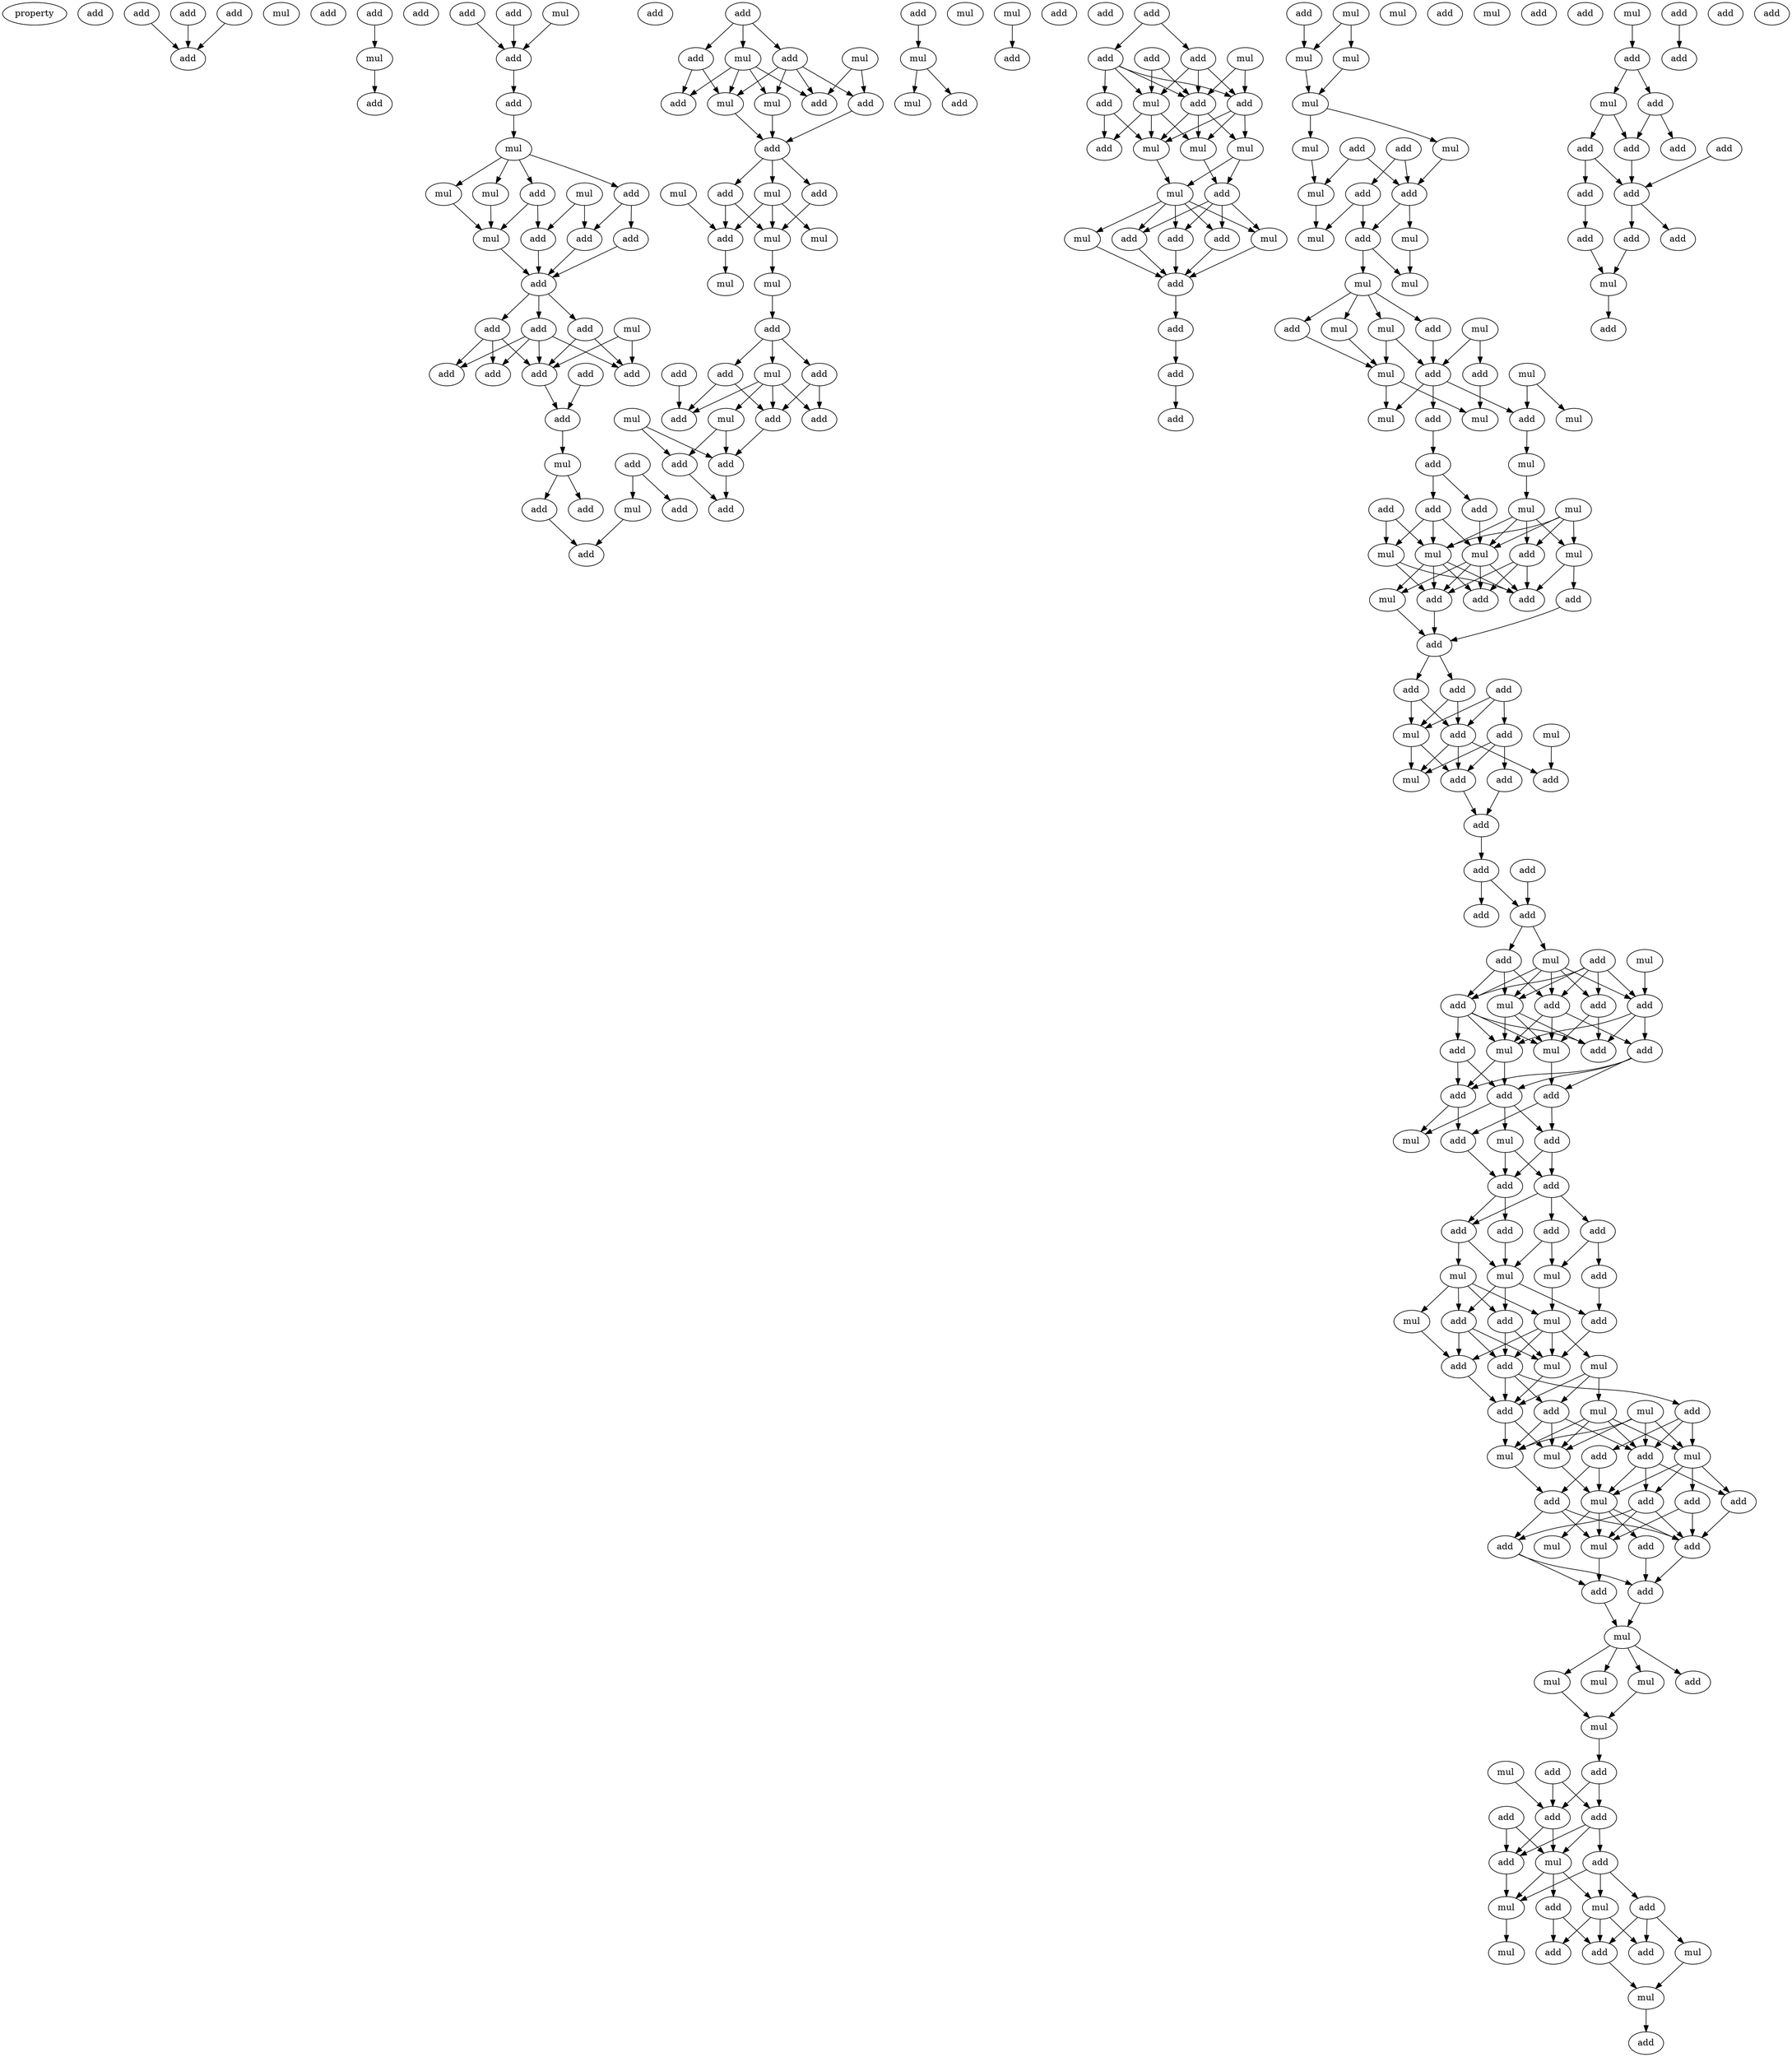 digraph {
    node [fontcolor=black]
    property [mul=2,lf=1.1]
    0 [ label = add ];
    1 [ label = add ];
    2 [ label = add ];
    3 [ label = mul ];
    4 [ label = add ];
    5 [ label = add ];
    6 [ label = add ];
    7 [ label = add ];
    8 [ label = add ];
    9 [ label = mul ];
    10 [ label = add ];
    11 [ label = add ];
    12 [ label = add ];
    13 [ label = add ];
    14 [ label = mul ];
    15 [ label = add ];
    16 [ label = add ];
    17 [ label = mul ];
    18 [ label = add ];
    19 [ label = mul ];
    20 [ label = mul ];
    21 [ label = mul ];
    22 [ label = add ];
    23 [ label = add ];
    24 [ label = mul ];
    25 [ label = add ];
    26 [ label = add ];
    27 [ label = add ];
    28 [ label = mul ];
    29 [ label = add ];
    30 [ label = add ];
    31 [ label = add ];
    32 [ label = add ];
    33 [ label = add ];
    34 [ label = add ];
    35 [ label = add ];
    36 [ label = add ];
    37 [ label = add ];
    38 [ label = add ];
    39 [ label = mul ];
    40 [ label = add ];
    41 [ label = add ];
    42 [ label = add ];
    43 [ label = mul ];
    44 [ label = add ];
    45 [ label = add ];
    46 [ label = mul ];
    47 [ label = mul ];
    48 [ label = add ];
    49 [ label = add ];
    50 [ label = mul ];
    51 [ label = mul ];
    52 [ label = add ];
    53 [ label = add ];
    54 [ label = add ];
    55 [ label = add ];
    56 [ label = add ];
    57 [ label = add ];
    58 [ label = mul ];
    59 [ label = mul ];
    60 [ label = add ];
    61 [ label = mul ];
    62 [ label = mul ];
    63 [ label = mul ];
    64 [ label = mul ];
    65 [ label = add ];
    66 [ label = mul ];
    67 [ label = add ];
    68 [ label = add ];
    69 [ label = add ];
    70 [ label = mul ];
    71 [ label = add ];
    72 [ label = add ];
    73 [ label = mul ];
    74 [ label = add ];
    75 [ label = add ];
    76 [ label = add ];
    77 [ label = add ];
    78 [ label = add ];
    79 [ label = mul ];
    80 [ label = mul ];
    81 [ label = mul ];
    82 [ label = add ];
    83 [ label = mul ];
    84 [ label = add ];
    85 [ label = add ];
    86 [ label = add ];
    87 [ label = add ];
    88 [ label = mul ];
    89 [ label = add ];
    90 [ label = add ];
    91 [ label = add ];
    92 [ label = mul ];
    93 [ label = add ];
    94 [ label = add ];
    95 [ label = add ];
    96 [ label = add ];
    97 [ label = mul ];
    98 [ label = mul ];
    99 [ label = mul ];
    100 [ label = add ];
    101 [ label = mul ];
    102 [ label = mul ];
    103 [ label = add ];
    104 [ label = add ];
    105 [ label = add ];
    106 [ label = mul ];
    107 [ label = add ];
    108 [ label = add ];
    109 [ label = add ];
    110 [ label = mul ];
    111 [ label = add ];
    112 [ label = mul ];
    113 [ label = add ];
    114 [ label = mul ];
    115 [ label = mul ];
    116 [ label = mul ];
    117 [ label = mul ];
    118 [ label = add ];
    119 [ label = mul ];
    120 [ label = add ];
    121 [ label = add ];
    122 [ label = mul ];
    123 [ label = add ];
    124 [ label = mul ];
    125 [ label = mul ];
    126 [ label = add ];
    127 [ label = mul ];
    128 [ label = mul ];
    129 [ label = mul ];
    130 [ label = add ];
    131 [ label = mul ];
    132 [ label = mul ];
    133 [ label = add ];
    134 [ label = add ];
    135 [ label = mul ];
    136 [ label = mul ];
    137 [ label = add ];
    138 [ label = mul ];
    139 [ label = mul ];
    140 [ label = add ];
    141 [ label = add ];
    142 [ label = mul ];
    143 [ label = add ];
    144 [ label = mul ];
    145 [ label = add ];
    146 [ label = add ];
    147 [ label = mul ];
    148 [ label = mul ];
    149 [ label = add ];
    150 [ label = add ];
    151 [ label = mul ];
    152 [ label = mul ];
    153 [ label = mul ];
    154 [ label = mul ];
    155 [ label = add ];
    156 [ label = add ];
    157 [ label = add ];
    158 [ label = add ];
    159 [ label = mul ];
    160 [ label = add ];
    161 [ label = add ];
    162 [ label = add ];
    163 [ label = add ];
    164 [ label = add ];
    165 [ label = add ];
    166 [ label = mul ];
    167 [ label = mul ];
    168 [ label = add ];
    169 [ label = add ];
    170 [ label = add ];
    171 [ label = add ];
    172 [ label = mul ];
    173 [ label = add ];
    174 [ label = add ];
    175 [ label = add ];
    176 [ label = mul ];
    177 [ label = add ];
    178 [ label = add ];
    179 [ label = mul ];
    180 [ label = add ];
    181 [ label = add ];
    182 [ label = mul ];
    183 [ label = add ];
    184 [ label = mul ];
    185 [ label = add ];
    186 [ label = add ];
    187 [ label = add ];
    188 [ label = mul ];
    189 [ label = add ];
    190 [ label = add ];
    191 [ label = add ];
    192 [ label = mul ];
    193 [ label = add ];
    194 [ label = add ];
    195 [ label = add ];
    196 [ label = mul ];
    197 [ label = add ];
    198 [ label = mul ];
    199 [ label = add ];
    200 [ label = add ];
    201 [ label = add ];
    202 [ label = add ];
    203 [ label = add ];
    204 [ label = add ];
    205 [ label = add ];
    206 [ label = mul ];
    207 [ label = add ];
    208 [ label = mul ];
    209 [ label = mul ];
    210 [ label = add ];
    211 [ label = add ];
    212 [ label = add ];
    213 [ label = mul ];
    214 [ label = mul ];
    215 [ label = mul ];
    216 [ label = add ];
    217 [ label = add ];
    218 [ label = mul ];
    219 [ label = mul ];
    220 [ label = add ];
    221 [ label = add ];
    222 [ label = mul ];
    223 [ label = add ];
    224 [ label = mul ];
    225 [ label = add ];
    226 [ label = mul ];
    227 [ label = add ];
    228 [ label = mul ];
    229 [ label = add ];
    230 [ label = add ];
    231 [ label = add ];
    232 [ label = mul ];
    233 [ label = add ];
    234 [ label = add ];
    235 [ label = mul ];
    236 [ label = add ];
    237 [ label = add ];
    238 [ label = mul ];
    239 [ label = add ];
    240 [ label = add ];
    241 [ label = mul ];
    242 [ label = mul ];
    243 [ label = mul ];
    244 [ label = mul ];
    245 [ label = add ];
    246 [ label = mul ];
    247 [ label = add ];
    248 [ label = add ];
    249 [ label = mul ];
    250 [ label = add ];
    251 [ label = add ];
    252 [ label = add ];
    253 [ label = add ];
    254 [ label = add ];
    255 [ label = add ];
    256 [ label = mul ];
    257 [ label = mul ];
    258 [ label = add ];
    259 [ label = add ];
    260 [ label = mul ];
    261 [ label = mul ];
    262 [ label = add ];
    263 [ label = add ];
    264 [ label = mul ];
    265 [ label = add ];
    266 [ label = mul ];
    267 [ label = add ];
    268 [ label = add ];
    269 [ label = mul ];
    270 [ label = add ];
    271 [ label = mul ];
    272 [ label = add ];
    273 [ label = add ];
    274 [ label = add ];
    275 [ label = add ];
    276 [ label = add ];
    277 [ label = add ];
    278 [ label = add ];
    279 [ label = add ];
    280 [ label = add ];
    281 [ label = add ];
    282 [ label = add ];
    283 [ label = add ];
    284 [ label = mul ];
    285 [ label = add ];
    286 [ label = add ];
    287 [ label = add ];
    1 -> 5 [ name = 0 ];
    2 -> 5 [ name = 1 ];
    4 -> 5 [ name = 2 ];
    7 -> 9 [ name = 3 ];
    9 -> 10 [ name = 4 ];
    11 -> 15 [ name = 5 ];
    12 -> 15 [ name = 6 ];
    14 -> 15 [ name = 7 ];
    15 -> 16 [ name = 8 ];
    16 -> 17 [ name = 9 ];
    17 -> 18 [ name = 10 ];
    17 -> 19 [ name = 11 ];
    17 -> 21 [ name = 12 ];
    17 -> 22 [ name = 13 ];
    18 -> 25 [ name = 14 ];
    18 -> 26 [ name = 15 ];
    19 -> 24 [ name = 16 ];
    20 -> 23 [ name = 17 ];
    20 -> 25 [ name = 18 ];
    21 -> 24 [ name = 19 ];
    22 -> 23 [ name = 20 ];
    22 -> 24 [ name = 21 ];
    23 -> 27 [ name = 22 ];
    24 -> 27 [ name = 23 ];
    25 -> 27 [ name = 24 ];
    26 -> 27 [ name = 25 ];
    27 -> 29 [ name = 26 ];
    27 -> 30 [ name = 27 ];
    27 -> 31 [ name = 28 ];
    28 -> 32 [ name = 29 ];
    28 -> 34 [ name = 30 ];
    29 -> 32 [ name = 31 ];
    29 -> 33 [ name = 32 ];
    29 -> 34 [ name = 33 ];
    29 -> 35 [ name = 34 ];
    30 -> 33 [ name = 35 ];
    30 -> 34 [ name = 36 ];
    30 -> 35 [ name = 37 ];
    31 -> 32 [ name = 38 ];
    31 -> 34 [ name = 39 ];
    34 -> 37 [ name = 40 ];
    36 -> 37 [ name = 41 ];
    37 -> 39 [ name = 42 ];
    38 -> 42 [ name = 43 ];
    38 -> 43 [ name = 44 ];
    39 -> 40 [ name = 45 ];
    39 -> 41 [ name = 46 ];
    40 -> 44 [ name = 47 ];
    43 -> 44 [ name = 48 ];
    45 -> 47 [ name = 49 ];
    45 -> 48 [ name = 50 ];
    45 -> 49 [ name = 51 ];
    46 -> 52 [ name = 52 ];
    46 -> 54 [ name = 53 ];
    47 -> 50 [ name = 54 ];
    47 -> 51 [ name = 55 ];
    47 -> 53 [ name = 56 ];
    47 -> 54 [ name = 57 ];
    48 -> 50 [ name = 58 ];
    48 -> 51 [ name = 59 ];
    48 -> 52 [ name = 60 ];
    48 -> 54 [ name = 61 ];
    49 -> 51 [ name = 62 ];
    49 -> 53 [ name = 63 ];
    50 -> 55 [ name = 64 ];
    51 -> 55 [ name = 65 ];
    52 -> 55 [ name = 66 ];
    55 -> 56 [ name = 67 ];
    55 -> 57 [ name = 68 ];
    55 -> 59 [ name = 69 ];
    56 -> 62 [ name = 70 ];
    57 -> 60 [ name = 71 ];
    57 -> 62 [ name = 72 ];
    58 -> 60 [ name = 73 ];
    59 -> 60 [ name = 74 ];
    59 -> 61 [ name = 75 ];
    59 -> 62 [ name = 76 ];
    60 -> 63 [ name = 77 ];
    62 -> 64 [ name = 78 ];
    64 -> 65 [ name = 79 ];
    65 -> 66 [ name = 80 ];
    65 -> 67 [ name = 81 ];
    65 -> 69 [ name = 82 ];
    66 -> 70 [ name = 83 ];
    66 -> 71 [ name = 84 ];
    66 -> 72 [ name = 85 ];
    66 -> 74 [ name = 86 ];
    67 -> 71 [ name = 87 ];
    67 -> 74 [ name = 88 ];
    68 -> 74 [ name = 89 ];
    69 -> 71 [ name = 90 ];
    69 -> 72 [ name = 91 ];
    70 -> 75 [ name = 92 ];
    70 -> 76 [ name = 93 ];
    71 -> 76 [ name = 94 ];
    73 -> 75 [ name = 95 ];
    73 -> 76 [ name = 96 ];
    75 -> 77 [ name = 97 ];
    76 -> 77 [ name = 98 ];
    78 -> 80 [ name = 99 ];
    80 -> 81 [ name = 100 ];
    80 -> 82 [ name = 101 ];
    83 -> 84 [ name = 102 ];
    87 -> 89 [ name = 103 ];
    87 -> 91 [ name = 104 ];
    88 -> 94 [ name = 105 ];
    88 -> 95 [ name = 106 ];
    89 -> 92 [ name = 107 ];
    89 -> 94 [ name = 108 ];
    89 -> 95 [ name = 109 ];
    90 -> 92 [ name = 110 ];
    90 -> 95 [ name = 111 ];
    91 -> 92 [ name = 112 ];
    91 -> 93 [ name = 113 ];
    91 -> 94 [ name = 114 ];
    91 -> 95 [ name = 115 ];
    92 -> 96 [ name = 116 ];
    92 -> 97 [ name = 117 ];
    92 -> 98 [ name = 118 ];
    93 -> 96 [ name = 119 ];
    93 -> 97 [ name = 120 ];
    94 -> 97 [ name = 121 ];
    94 -> 98 [ name = 122 ];
    94 -> 99 [ name = 123 ];
    95 -> 97 [ name = 124 ];
    95 -> 98 [ name = 125 ];
    95 -> 99 [ name = 126 ];
    97 -> 101 [ name = 127 ];
    98 -> 100 [ name = 128 ];
    99 -> 100 [ name = 129 ];
    99 -> 101 [ name = 130 ];
    100 -> 103 [ name = 131 ];
    100 -> 104 [ name = 132 ];
    100 -> 105 [ name = 133 ];
    100 -> 106 [ name = 134 ];
    101 -> 102 [ name = 135 ];
    101 -> 103 [ name = 136 ];
    101 -> 104 [ name = 137 ];
    101 -> 105 [ name = 138 ];
    101 -> 106 [ name = 139 ];
    102 -> 107 [ name = 140 ];
    103 -> 107 [ name = 141 ];
    104 -> 107 [ name = 142 ];
    105 -> 107 [ name = 143 ];
    106 -> 107 [ name = 144 ];
    107 -> 108 [ name = 145 ];
    108 -> 111 [ name = 146 ];
    109 -> 114 [ name = 147 ];
    110 -> 114 [ name = 148 ];
    110 -> 115 [ name = 149 ];
    111 -> 113 [ name = 150 ];
    114 -> 116 [ name = 151 ];
    115 -> 116 [ name = 152 ];
    116 -> 117 [ name = 153 ];
    116 -> 119 [ name = 154 ];
    117 -> 122 [ name = 155 ];
    118 -> 121 [ name = 156 ];
    118 -> 123 [ name = 157 ];
    119 -> 121 [ name = 158 ];
    120 -> 121 [ name = 159 ];
    120 -> 122 [ name = 160 ];
    121 -> 125 [ name = 161 ];
    121 -> 126 [ name = 162 ];
    122 -> 124 [ name = 163 ];
    123 -> 124 [ name = 164 ];
    123 -> 126 [ name = 165 ];
    125 -> 127 [ name = 166 ];
    126 -> 127 [ name = 167 ];
    126 -> 128 [ name = 168 ];
    128 -> 130 [ name = 169 ];
    128 -> 131 [ name = 170 ];
    128 -> 132 [ name = 171 ];
    128 -> 133 [ name = 172 ];
    129 -> 134 [ name = 173 ];
    129 -> 137 [ name = 174 ];
    130 -> 136 [ name = 175 ];
    131 -> 136 [ name = 176 ];
    131 -> 137 [ name = 177 ];
    132 -> 136 [ name = 178 ];
    133 -> 137 [ name = 179 ];
    134 -> 138 [ name = 180 ];
    135 -> 141 [ name = 181 ];
    135 -> 142 [ name = 182 ];
    136 -> 138 [ name = 183 ];
    136 -> 139 [ name = 184 ];
    137 -> 139 [ name = 185 ];
    137 -> 140 [ name = 186 ];
    137 -> 141 [ name = 187 ];
    140 -> 143 [ name = 188 ];
    141 -> 144 [ name = 189 ];
    143 -> 145 [ name = 190 ];
    143 -> 149 [ name = 191 ];
    144 -> 147 [ name = 192 ];
    145 -> 151 [ name = 193 ];
    145 -> 152 [ name = 194 ];
    145 -> 153 [ name = 195 ];
    146 -> 151 [ name = 196 ];
    146 -> 153 [ name = 197 ];
    147 -> 150 [ name = 198 ];
    147 -> 152 [ name = 199 ];
    147 -> 153 [ name = 200 ];
    147 -> 154 [ name = 201 ];
    148 -> 150 [ name = 202 ];
    148 -> 152 [ name = 203 ];
    148 -> 153 [ name = 204 ];
    148 -> 154 [ name = 205 ];
    149 -> 152 [ name = 206 ];
    150 -> 155 [ name = 207 ];
    150 -> 156 [ name = 208 ];
    150 -> 158 [ name = 209 ];
    151 -> 155 [ name = 210 ];
    151 -> 156 [ name = 211 ];
    152 -> 155 [ name = 212 ];
    152 -> 156 [ name = 213 ];
    152 -> 158 [ name = 214 ];
    152 -> 159 [ name = 215 ];
    153 -> 155 [ name = 216 ];
    153 -> 156 [ name = 217 ];
    153 -> 158 [ name = 218 ];
    153 -> 159 [ name = 219 ];
    154 -> 155 [ name = 220 ];
    154 -> 157 [ name = 221 ];
    156 -> 160 [ name = 222 ];
    157 -> 160 [ name = 223 ];
    159 -> 160 [ name = 224 ];
    160 -> 161 [ name = 225 ];
    160 -> 163 [ name = 226 ];
    161 -> 167 [ name = 227 ];
    161 -> 168 [ name = 228 ];
    162 -> 165 [ name = 229 ];
    162 -> 167 [ name = 230 ];
    162 -> 168 [ name = 231 ];
    163 -> 167 [ name = 232 ];
    163 -> 168 [ name = 233 ];
    165 -> 169 [ name = 234 ];
    165 -> 170 [ name = 235 ];
    165 -> 172 [ name = 236 ];
    166 -> 171 [ name = 237 ];
    167 -> 170 [ name = 238 ];
    167 -> 172 [ name = 239 ];
    168 -> 170 [ name = 240 ];
    168 -> 171 [ name = 241 ];
    168 -> 172 [ name = 242 ];
    169 -> 173 [ name = 243 ];
    170 -> 173 [ name = 244 ];
    173 -> 175 [ name = 245 ];
    174 -> 178 [ name = 246 ];
    175 -> 177 [ name = 247 ];
    175 -> 178 [ name = 248 ];
    178 -> 180 [ name = 249 ];
    178 -> 182 [ name = 250 ];
    179 -> 186 [ name = 251 ];
    180 -> 183 [ name = 252 ];
    180 -> 184 [ name = 253 ];
    180 -> 187 [ name = 254 ];
    181 -> 183 [ name = 255 ];
    181 -> 184 [ name = 256 ];
    181 -> 185 [ name = 257 ];
    181 -> 186 [ name = 258 ];
    181 -> 187 [ name = 259 ];
    182 -> 183 [ name = 260 ];
    182 -> 184 [ name = 261 ];
    182 -> 185 [ name = 262 ];
    182 -> 186 [ name = 263 ];
    182 -> 187 [ name = 264 ];
    183 -> 188 [ name = 265 ];
    183 -> 189 [ name = 266 ];
    183 -> 190 [ name = 267 ];
    183 -> 192 [ name = 268 ];
    184 -> 188 [ name = 269 ];
    184 -> 189 [ name = 270 ];
    184 -> 192 [ name = 271 ];
    185 -> 188 [ name = 272 ];
    185 -> 189 [ name = 273 ];
    186 -> 189 [ name = 274 ];
    186 -> 191 [ name = 275 ];
    186 -> 192 [ name = 276 ];
    187 -> 188 [ name = 277 ];
    187 -> 191 [ name = 278 ];
    187 -> 192 [ name = 279 ];
    188 -> 194 [ name = 280 ];
    190 -> 193 [ name = 281 ];
    190 -> 195 [ name = 282 ];
    191 -> 193 [ name = 283 ];
    191 -> 194 [ name = 284 ];
    191 -> 195 [ name = 285 ];
    192 -> 193 [ name = 286 ];
    192 -> 195 [ name = 287 ];
    193 -> 196 [ name = 288 ];
    193 -> 198 [ name = 289 ];
    193 -> 199 [ name = 290 ];
    194 -> 197 [ name = 291 ];
    194 -> 199 [ name = 292 ];
    195 -> 196 [ name = 293 ];
    195 -> 197 [ name = 294 ];
    197 -> 200 [ name = 295 ];
    198 -> 200 [ name = 296 ];
    198 -> 201 [ name = 297 ];
    199 -> 200 [ name = 298 ];
    199 -> 201 [ name = 299 ];
    200 -> 203 [ name = 300 ];
    200 -> 205 [ name = 301 ];
    201 -> 202 [ name = 302 ];
    201 -> 204 [ name = 303 ];
    201 -> 205 [ name = 304 ];
    202 -> 207 [ name = 305 ];
    202 -> 209 [ name = 306 ];
    203 -> 206 [ name = 307 ];
    204 -> 206 [ name = 308 ];
    204 -> 209 [ name = 309 ];
    205 -> 206 [ name = 310 ];
    205 -> 208 [ name = 311 ];
    206 -> 210 [ name = 312 ];
    206 -> 211 [ name = 313 ];
    206 -> 212 [ name = 314 ];
    207 -> 211 [ name = 315 ];
    208 -> 210 [ name = 316 ];
    208 -> 212 [ name = 317 ];
    208 -> 213 [ name = 318 ];
    208 -> 214 [ name = 319 ];
    209 -> 213 [ name = 320 ];
    210 -> 215 [ name = 321 ];
    210 -> 216 [ name = 322 ];
    210 -> 217 [ name = 323 ];
    211 -> 215 [ name = 324 ];
    212 -> 215 [ name = 325 ];
    212 -> 216 [ name = 326 ];
    213 -> 215 [ name = 327 ];
    213 -> 216 [ name = 328 ];
    213 -> 217 [ name = 329 ];
    213 -> 218 [ name = 330 ];
    214 -> 217 [ name = 331 ];
    215 -> 223 [ name = 332 ];
    216 -> 220 [ name = 333 ];
    216 -> 221 [ name = 334 ];
    216 -> 223 [ name = 335 ];
    217 -> 223 [ name = 336 ];
    218 -> 221 [ name = 337 ];
    218 -> 222 [ name = 338 ];
    218 -> 223 [ name = 339 ];
    219 -> 224 [ name = 340 ];
    219 -> 225 [ name = 341 ];
    219 -> 226 [ name = 342 ];
    219 -> 228 [ name = 343 ];
    220 -> 224 [ name = 344 ];
    220 -> 225 [ name = 345 ];
    220 -> 227 [ name = 346 ];
    221 -> 225 [ name = 347 ];
    221 -> 226 [ name = 348 ];
    221 -> 228 [ name = 349 ];
    222 -> 224 [ name = 350 ];
    222 -> 225 [ name = 351 ];
    222 -> 226 [ name = 352 ];
    222 -> 228 [ name = 353 ];
    223 -> 226 [ name = 354 ];
    223 -> 228 [ name = 355 ];
    224 -> 230 [ name = 356 ];
    224 -> 231 [ name = 357 ];
    224 -> 232 [ name = 358 ];
    224 -> 233 [ name = 359 ];
    225 -> 231 [ name = 360 ];
    225 -> 232 [ name = 361 ];
    225 -> 233 [ name = 362 ];
    226 -> 229 [ name = 363 ];
    227 -> 229 [ name = 364 ];
    227 -> 232 [ name = 365 ];
    228 -> 232 [ name = 366 ];
    229 -> 234 [ name = 367 ];
    229 -> 235 [ name = 368 ];
    229 -> 236 [ name = 369 ];
    230 -> 235 [ name = 370 ];
    230 -> 236 [ name = 371 ];
    231 -> 236 [ name = 372 ];
    232 -> 235 [ name = 373 ];
    232 -> 236 [ name = 374 ];
    232 -> 237 [ name = 375 ];
    232 -> 238 [ name = 376 ];
    233 -> 234 [ name = 377 ];
    233 -> 235 [ name = 378 ];
    233 -> 236 [ name = 379 ];
    234 -> 239 [ name = 380 ];
    234 -> 240 [ name = 381 ];
    235 -> 239 [ name = 382 ];
    236 -> 240 [ name = 383 ];
    237 -> 240 [ name = 384 ];
    239 -> 241 [ name = 385 ];
    240 -> 241 [ name = 386 ];
    241 -> 242 [ name = 387 ];
    241 -> 243 [ name = 388 ];
    241 -> 244 [ name = 389 ];
    241 -> 245 [ name = 390 ];
    242 -> 246 [ name = 391 ];
    244 -> 246 [ name = 392 ];
    246 -> 248 [ name = 393 ];
    247 -> 251 [ name = 394 ];
    247 -> 252 [ name = 395 ];
    248 -> 251 [ name = 396 ];
    248 -> 252 [ name = 397 ];
    249 -> 251 [ name = 398 ];
    250 -> 254 [ name = 399 ];
    250 -> 256 [ name = 400 ];
    251 -> 254 [ name = 401 ];
    251 -> 256 [ name = 402 ];
    252 -> 254 [ name = 403 ];
    252 -> 255 [ name = 404 ];
    252 -> 256 [ name = 405 ];
    254 -> 257 [ name = 406 ];
    255 -> 257 [ name = 407 ];
    255 -> 258 [ name = 408 ];
    255 -> 260 [ name = 409 ];
    256 -> 257 [ name = 410 ];
    256 -> 259 [ name = 411 ];
    256 -> 260 [ name = 412 ];
    257 -> 261 [ name = 413 ];
    258 -> 262 [ name = 414 ];
    258 -> 263 [ name = 415 ];
    258 -> 264 [ name = 416 ];
    259 -> 263 [ name = 417 ];
    259 -> 265 [ name = 418 ];
    260 -> 262 [ name = 419 ];
    260 -> 263 [ name = 420 ];
    260 -> 265 [ name = 421 ];
    263 -> 266 [ name = 422 ];
    264 -> 266 [ name = 423 ];
    266 -> 267 [ name = 424 ];
    269 -> 270 [ name = 425 ];
    270 -> 271 [ name = 426 ];
    270 -> 272 [ name = 427 ];
    271 -> 273 [ name = 428 ];
    271 -> 274 [ name = 429 ];
    272 -> 274 [ name = 430 ];
    272 -> 276 [ name = 431 ];
    273 -> 277 [ name = 432 ];
    273 -> 279 [ name = 433 ];
    274 -> 277 [ name = 434 ];
    275 -> 277 [ name = 435 ];
    277 -> 281 [ name = 436 ];
    277 -> 282 [ name = 437 ];
    278 -> 283 [ name = 438 ];
    279 -> 280 [ name = 439 ];
    280 -> 284 [ name = 440 ];
    282 -> 284 [ name = 441 ];
    284 -> 287 [ name = 442 ];
}
